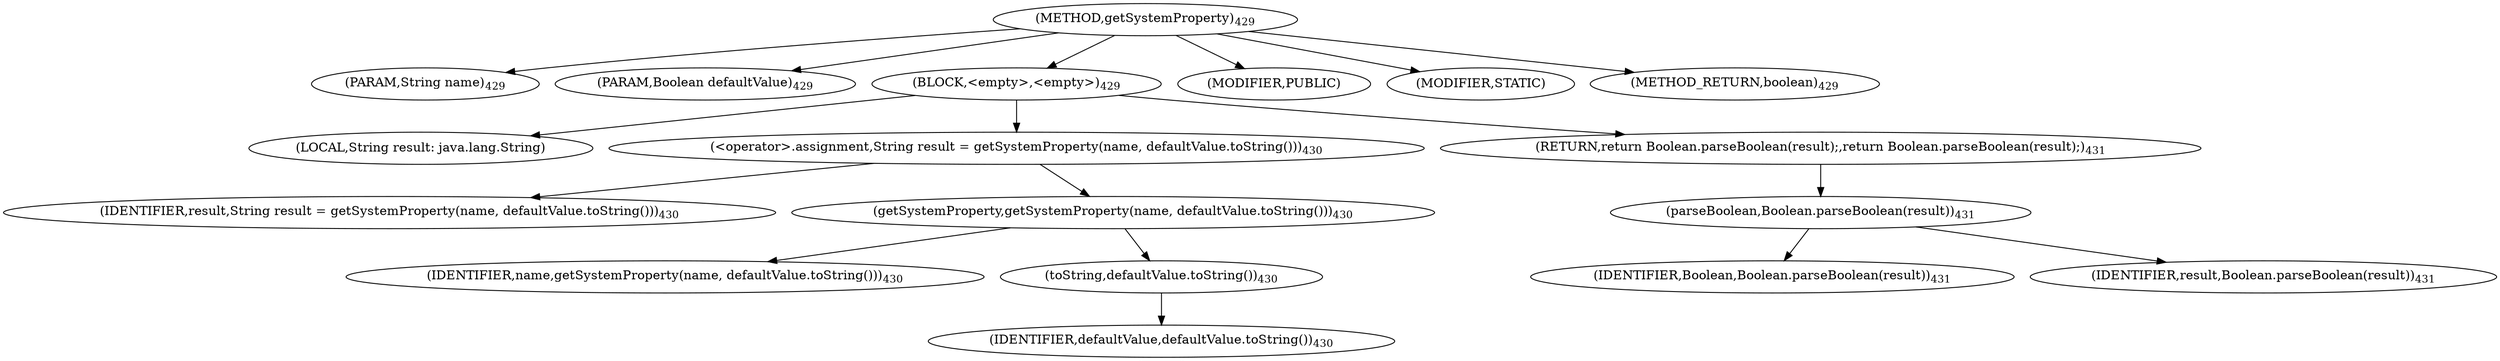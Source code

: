 digraph "getSystemProperty" {  
"881" [label = <(METHOD,getSystemProperty)<SUB>429</SUB>> ]
"882" [label = <(PARAM,String name)<SUB>429</SUB>> ]
"883" [label = <(PARAM,Boolean defaultValue)<SUB>429</SUB>> ]
"884" [label = <(BLOCK,&lt;empty&gt;,&lt;empty&gt;)<SUB>429</SUB>> ]
"885" [label = <(LOCAL,String result: java.lang.String)> ]
"886" [label = <(&lt;operator&gt;.assignment,String result = getSystemProperty(name, defaultValue.toString()))<SUB>430</SUB>> ]
"887" [label = <(IDENTIFIER,result,String result = getSystemProperty(name, defaultValue.toString()))<SUB>430</SUB>> ]
"888" [label = <(getSystemProperty,getSystemProperty(name, defaultValue.toString()))<SUB>430</SUB>> ]
"889" [label = <(IDENTIFIER,name,getSystemProperty(name, defaultValue.toString()))<SUB>430</SUB>> ]
"890" [label = <(toString,defaultValue.toString())<SUB>430</SUB>> ]
"891" [label = <(IDENTIFIER,defaultValue,defaultValue.toString())<SUB>430</SUB>> ]
"892" [label = <(RETURN,return Boolean.parseBoolean(result);,return Boolean.parseBoolean(result);)<SUB>431</SUB>> ]
"893" [label = <(parseBoolean,Boolean.parseBoolean(result))<SUB>431</SUB>> ]
"894" [label = <(IDENTIFIER,Boolean,Boolean.parseBoolean(result))<SUB>431</SUB>> ]
"895" [label = <(IDENTIFIER,result,Boolean.parseBoolean(result))<SUB>431</SUB>> ]
"896" [label = <(MODIFIER,PUBLIC)> ]
"897" [label = <(MODIFIER,STATIC)> ]
"898" [label = <(METHOD_RETURN,boolean)<SUB>429</SUB>> ]
  "881" -> "882" 
  "881" -> "883" 
  "881" -> "884" 
  "881" -> "896" 
  "881" -> "897" 
  "881" -> "898" 
  "884" -> "885" 
  "884" -> "886" 
  "884" -> "892" 
  "886" -> "887" 
  "886" -> "888" 
  "888" -> "889" 
  "888" -> "890" 
  "890" -> "891" 
  "892" -> "893" 
  "893" -> "894" 
  "893" -> "895" 
}
